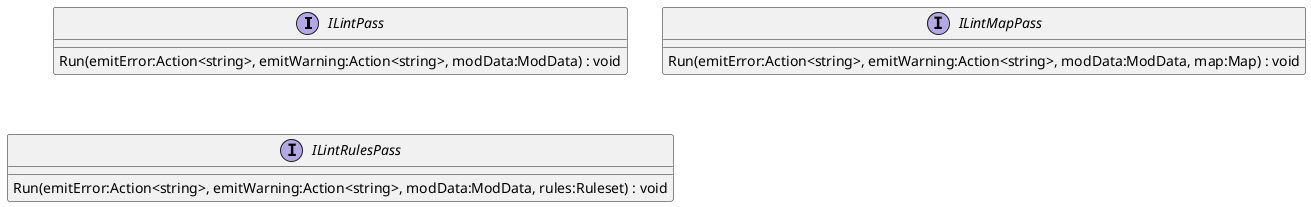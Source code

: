 @startuml
interface ILintPass {
    Run(emitError:Action<string>, emitWarning:Action<string>, modData:ModData) : void
}
interface ILintMapPass {
    Run(emitError:Action<string>, emitWarning:Action<string>, modData:ModData, map:Map) : void
}
interface ILintRulesPass {
    Run(emitError:Action<string>, emitWarning:Action<string>, modData:ModData, rules:Ruleset) : void
}
@enduml
